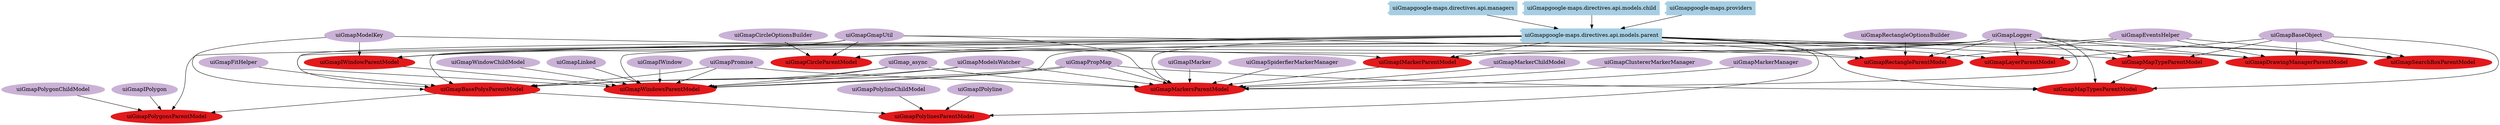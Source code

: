 digraph dependencies {
  node[shape="component",style="filled",colorscheme=paired12]


    node[shape="component"]
    "uiGmapgoogle-maps.directives.api.models.parent"[label="uiGmapgoogle-maps.directives.api.models.parent", color=1]

    
      "uiGmapgoogle-maps.directives.api.managers"[label="uiGmapgoogle-maps.directives.api.managers", color=1]
      "uiGmapgoogle-maps.directives.api.managers" -> "uiGmapgoogle-maps.directives.api.models.parent"
    
      "uiGmapgoogle-maps.directives.api.models.child"[label="uiGmapgoogle-maps.directives.api.models.child", color=1]
      "uiGmapgoogle-maps.directives.api.models.child" -> "uiGmapgoogle-maps.directives.api.models.parent"
    
      "uiGmapgoogle-maps.providers"[label="uiGmapgoogle-maps.providers", color=1]
      "uiGmapgoogle-maps.providers" -> "uiGmapgoogle-maps.directives.api.models.parent"
    


    node[shape="ellipse"]
    


    

    

    
      "uiGmapBasePolysParentModel"[label="uiGmapBasePolysParentModel", color=6]
      "uiGmapgoogle-maps.directives.api.models.parent" -> "uiGmapBasePolysParentModel"
    
      "uiGmapCircleParentModel"[label="uiGmapCircleParentModel", color=6]
      "uiGmapgoogle-maps.directives.api.models.parent" -> "uiGmapCircleParentModel"
    
      "uiGmapDrawingManagerParentModel"[label="uiGmapDrawingManagerParentModel", color=6]
      "uiGmapgoogle-maps.directives.api.models.parent" -> "uiGmapDrawingManagerParentModel"
    
      "uiGmapIMarkerParentModel"[label="uiGmapIMarkerParentModel", color=6]
      "uiGmapgoogle-maps.directives.api.models.parent" -> "uiGmapIMarkerParentModel"
    
      "uiGmapIWindowParentModel"[label="uiGmapIWindowParentModel", color=6]
      "uiGmapgoogle-maps.directives.api.models.parent" -> "uiGmapIWindowParentModel"
    
      "uiGmapLayerParentModel"[label="uiGmapLayerParentModel", color=6]
      "uiGmapgoogle-maps.directives.api.models.parent" -> "uiGmapLayerParentModel"
    
      "uiGmapMapTypeParentModel"[label="uiGmapMapTypeParentModel", color=6]
      "uiGmapgoogle-maps.directives.api.models.parent" -> "uiGmapMapTypeParentModel"
    
      "uiGmapMapTypesParentModel"[label="uiGmapMapTypesParentModel", color=6]
      "uiGmapgoogle-maps.directives.api.models.parent" -> "uiGmapMapTypesParentModel"
    
      "uiGmapMarkersParentModel"[label="uiGmapMarkersParentModel", color=6]
      "uiGmapgoogle-maps.directives.api.models.parent" -> "uiGmapMarkersParentModel"
    
      "uiGmapPolygonsParentModel"[label="uiGmapPolygonsParentModel", color=6]
      "uiGmapgoogle-maps.directives.api.models.parent" -> "uiGmapPolygonsParentModel"
    
      "uiGmapPolylinesParentModel"[label="uiGmapPolylinesParentModel", color=6]
      "uiGmapgoogle-maps.directives.api.models.parent" -> "uiGmapPolylinesParentModel"
    
      "uiGmapRectangleParentModel"[label="uiGmapRectangleParentModel", color=6]
      "uiGmapgoogle-maps.directives.api.models.parent" -> "uiGmapRectangleParentModel"
    
      "uiGmapSearchBoxParentModel"[label="uiGmapSearchBoxParentModel", color=6]
      "uiGmapgoogle-maps.directives.api.models.parent" -> "uiGmapSearchBoxParentModel"
    
      "uiGmapWindowsParentModel"[label="uiGmapWindowsParentModel", color=6]
      "uiGmapgoogle-maps.directives.api.models.parent" -> "uiGmapWindowsParentModel"
    

    node[shape="cds"]
    

    









    node[shape="ellipse",style="filled", color=9]
    

    


    

    

    
      
        "uiGmapLogger"[label="uiGmapLogger"]
        "uiGmapLogger" -> "uiGmapBasePolysParentModel"
      
        "uiGmapModelKey"[label="uiGmapModelKey"]
        "uiGmapModelKey" -> "uiGmapBasePolysParentModel"
      
        "uiGmapModelsWatcher"[label="uiGmapModelsWatcher"]
        "uiGmapModelsWatcher" -> "uiGmapBasePolysParentModel"
      
        "uiGmapPropMap"[label="uiGmapPropMap"]
        "uiGmapPropMap" -> "uiGmapBasePolysParentModel"
      
        "uiGmap_async"[label="uiGmap_async"]
        "uiGmap_async" -> "uiGmapBasePolysParentModel"
      
        "uiGmapPromise"[label="uiGmapPromise"]
        "uiGmapPromise" -> "uiGmapBasePolysParentModel"
      
        "uiGmapFitHelper"[label="uiGmapFitHelper"]
        "uiGmapFitHelper" -> "uiGmapBasePolysParentModel"
      
    
      
        "uiGmapLogger"[label="uiGmapLogger"]
        "uiGmapLogger" -> "uiGmapCircleParentModel"
      
        "uiGmapGmapUtil"[label="uiGmapGmapUtil"]
        "uiGmapGmapUtil" -> "uiGmapCircleParentModel"
      
        "uiGmapEventsHelper"[label="uiGmapEventsHelper"]
        "uiGmapEventsHelper" -> "uiGmapCircleParentModel"
      
        "uiGmapCircleOptionsBuilder"[label="uiGmapCircleOptionsBuilder"]
        "uiGmapCircleOptionsBuilder" -> "uiGmapCircleParentModel"
      
    
      
        "uiGmapLogger"[label="uiGmapLogger"]
        "uiGmapLogger" -> "uiGmapDrawingManagerParentModel"
      
        "uiGmapBaseObject"[label="uiGmapBaseObject"]
        "uiGmapBaseObject" -> "uiGmapDrawingManagerParentModel"
      
        "uiGmapEventsHelper"[label="uiGmapEventsHelper"]
        "uiGmapEventsHelper" -> "uiGmapDrawingManagerParentModel"
      
    
      
        "uiGmapModelKey"[label="uiGmapModelKey"]
        "uiGmapModelKey" -> "uiGmapIMarkerParentModel"
      
        "uiGmapLogger"[label="uiGmapLogger"]
        "uiGmapLogger" -> "uiGmapIMarkerParentModel"
      
    
      
        "uiGmapModelKey"[label="uiGmapModelKey"]
        "uiGmapModelKey" -> "uiGmapIWindowParentModel"
      
        "uiGmapGmapUtil"[label="uiGmapGmapUtil"]
        "uiGmapGmapUtil" -> "uiGmapIWindowParentModel"
      
        "uiGmapLogger"[label="uiGmapLogger"]
        "uiGmapLogger" -> "uiGmapIWindowParentModel"
      
    
      
        "uiGmapBaseObject"[label="uiGmapBaseObject"]
        "uiGmapBaseObject" -> "uiGmapLayerParentModel"
      
        "uiGmapLogger"[label="uiGmapLogger"]
        "uiGmapLogger" -> "uiGmapLayerParentModel"
      
    
      
        "uiGmapBaseObject"[label="uiGmapBaseObject"]
        "uiGmapBaseObject" -> "uiGmapMapTypeParentModel"
      
        "uiGmapLogger"[label="uiGmapLogger"]
        "uiGmapLogger" -> "uiGmapMapTypeParentModel"
      
    
      
        "uiGmapBaseObject"[label="uiGmapBaseObject"]
        "uiGmapBaseObject" -> "uiGmapMapTypesParentModel"
      
        "uiGmapLogger"[label="uiGmapLogger"]
        "uiGmapLogger" -> "uiGmapMapTypesParentModel"
      
        "uiGmapMapTypeParentModel"[label="uiGmapMapTypeParentModel"]
        "uiGmapMapTypeParentModel" -> "uiGmapMapTypesParentModel"
      
        "uiGmapPropMap"[label="uiGmapPropMap"]
        "uiGmapPropMap" -> "uiGmapMapTypesParentModel"
      
    
      
        "uiGmapIMarkerParentModel"[label="uiGmapIMarkerParentModel"]
        "uiGmapIMarkerParentModel" -> "uiGmapMarkersParentModel"
      
        "uiGmapModelsWatcher"[label="uiGmapModelsWatcher"]
        "uiGmapModelsWatcher" -> "uiGmapMarkersParentModel"
      
        "uiGmapPropMap"[label="uiGmapPropMap"]
        "uiGmapPropMap" -> "uiGmapMarkersParentModel"
      
        "uiGmapMarkerChildModel"[label="uiGmapMarkerChildModel"]
        "uiGmapMarkerChildModel" -> "uiGmapMarkersParentModel"
      
        "uiGmap_async"[label="uiGmap_async"]
        "uiGmap_async" -> "uiGmapMarkersParentModel"
      
        "uiGmapClustererMarkerManager"[label="uiGmapClustererMarkerManager"]
        "uiGmapClustererMarkerManager" -> "uiGmapMarkersParentModel"
      
        "uiGmapMarkerManager"[label="uiGmapMarkerManager"]
        "uiGmapMarkerManager" -> "uiGmapMarkersParentModel"
      
        "uiGmapIMarker"[label="uiGmapIMarker"]
        "uiGmapIMarker" -> "uiGmapMarkersParentModel"
      
        "uiGmapPromise"[label="uiGmapPromise"]
        "uiGmapPromise" -> "uiGmapMarkersParentModel"
      
        "uiGmapGmapUtil"[label="uiGmapGmapUtil"]
        "uiGmapGmapUtil" -> "uiGmapMarkersParentModel"
      
        "uiGmapLogger"[label="uiGmapLogger"]
        "uiGmapLogger" -> "uiGmapMarkersParentModel"
      
        "uiGmapSpiderfierMarkerManager"[label="uiGmapSpiderfierMarkerManager"]
        "uiGmapSpiderfierMarkerManager" -> "uiGmapMarkersParentModel"
      
    
      
        "uiGmapBasePolysParentModel"[label="uiGmapBasePolysParentModel"]
        "uiGmapBasePolysParentModel" -> "uiGmapPolygonsParentModel"
      
        "uiGmapPolygonChildModel"[label="uiGmapPolygonChildModel"]
        "uiGmapPolygonChildModel" -> "uiGmapPolygonsParentModel"
      
        "uiGmapIPolygon"[label="uiGmapIPolygon"]
        "uiGmapIPolygon" -> "uiGmapPolygonsParentModel"
      
    
      
        "uiGmapBasePolysParentModel"[label="uiGmapBasePolysParentModel"]
        "uiGmapBasePolysParentModel" -> "uiGmapPolylinesParentModel"
      
        "uiGmapPolylineChildModel"[label="uiGmapPolylineChildModel"]
        "uiGmapPolylineChildModel" -> "uiGmapPolylinesParentModel"
      
        "uiGmapIPolyline"[label="uiGmapIPolyline"]
        "uiGmapIPolyline" -> "uiGmapPolylinesParentModel"
      
    
      
        "uiGmapLogger"[label="uiGmapLogger"]
        "uiGmapLogger" -> "uiGmapRectangleParentModel"
      
        "uiGmapGmapUtil"[label="uiGmapGmapUtil"]
        "uiGmapGmapUtil" -> "uiGmapRectangleParentModel"
      
        "uiGmapEventsHelper"[label="uiGmapEventsHelper"]
        "uiGmapEventsHelper" -> "uiGmapRectangleParentModel"
      
        "uiGmapRectangleOptionsBuilder"[label="uiGmapRectangleOptionsBuilder"]
        "uiGmapRectangleOptionsBuilder" -> "uiGmapRectangleParentModel"
      
    
      
        "uiGmapBaseObject"[label="uiGmapBaseObject"]
        "uiGmapBaseObject" -> "uiGmapSearchBoxParentModel"
      
        "uiGmapLogger"[label="uiGmapLogger"]
        "uiGmapLogger" -> "uiGmapSearchBoxParentModel"
      
        "uiGmapEventsHelper"[label="uiGmapEventsHelper"]
        "uiGmapEventsHelper" -> "uiGmapSearchBoxParentModel"
      
    
      
        "uiGmapIWindowParentModel"[label="uiGmapIWindowParentModel"]
        "uiGmapIWindowParentModel" -> "uiGmapWindowsParentModel"
      
        "uiGmapModelsWatcher"[label="uiGmapModelsWatcher"]
        "uiGmapModelsWatcher" -> "uiGmapWindowsParentModel"
      
        "uiGmapPropMap"[label="uiGmapPropMap"]
        "uiGmapPropMap" -> "uiGmapWindowsParentModel"
      
        "uiGmapWindowChildModel"[label="uiGmapWindowChildModel"]
        "uiGmapWindowChildModel" -> "uiGmapWindowsParentModel"
      
        "uiGmapLinked"[label="uiGmapLinked"]
        "uiGmapLinked" -> "uiGmapWindowsParentModel"
      
        "uiGmap_async"[label="uiGmap_async"]
        "uiGmap_async" -> "uiGmapWindowsParentModel"
      
        "uiGmapLogger"[label="uiGmapLogger"]
        "uiGmapLogger" -> "uiGmapWindowsParentModel"
      
        "uiGmapPromise"[label="uiGmapPromise"]
        "uiGmapPromise" -> "uiGmapWindowsParentModel"
      
        "uiGmapIWindow"[label="uiGmapIWindow"]
        "uiGmapIWindow" -> "uiGmapWindowsParentModel"
      
        "uiGmapGmapUtil"[label="uiGmapGmapUtil"]
        "uiGmapGmapUtil" -> "uiGmapWindowsParentModel"
      
    

    


}
